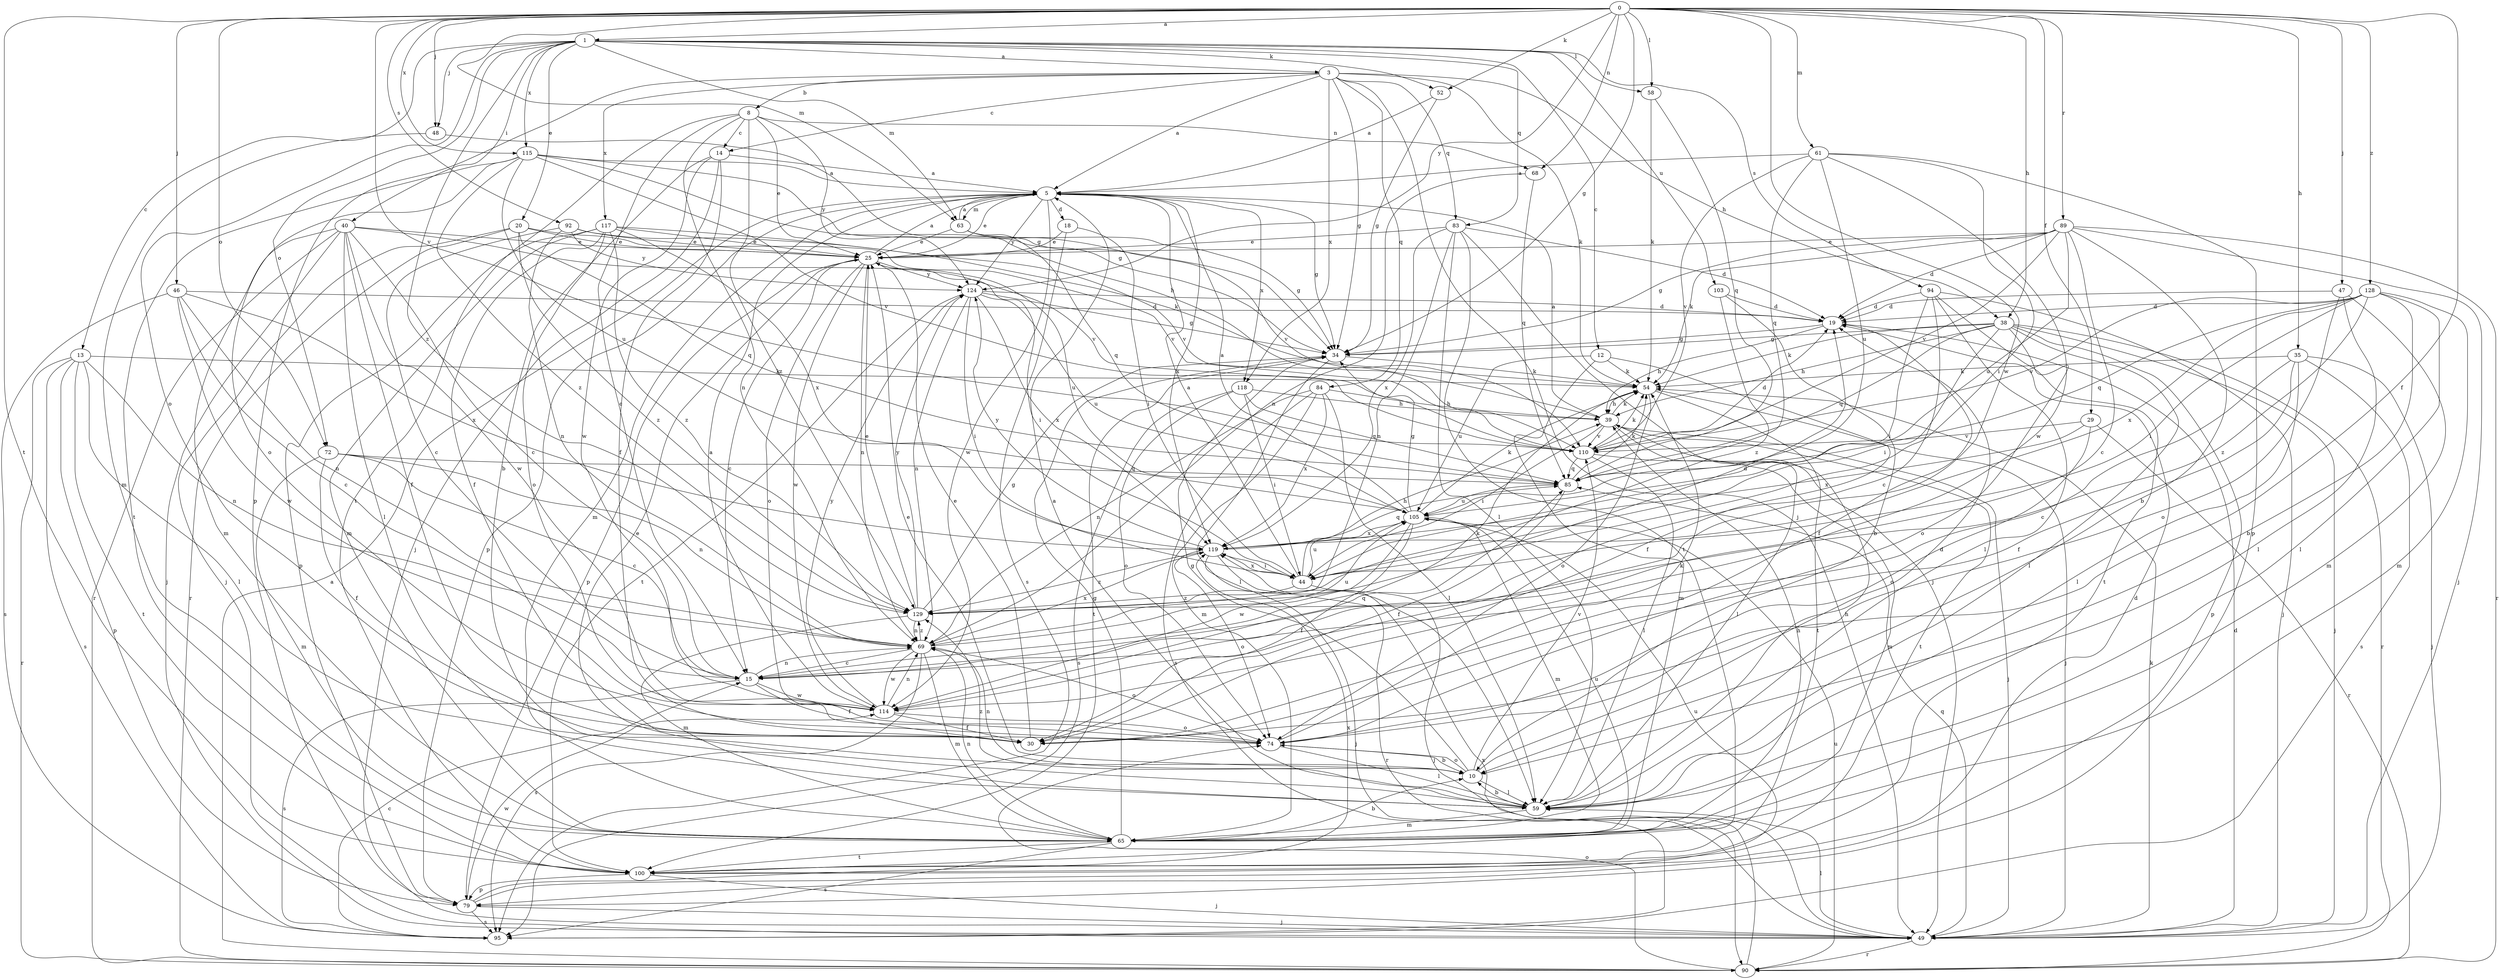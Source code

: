 strict digraph  {
0;
1;
3;
5;
8;
10;
12;
13;
14;
15;
18;
19;
20;
25;
29;
30;
34;
35;
38;
39;
40;
44;
46;
47;
48;
49;
52;
54;
58;
59;
61;
63;
65;
68;
69;
72;
74;
79;
83;
84;
85;
89;
90;
92;
94;
95;
100;
103;
105;
110;
114;
115;
117;
118;
119;
124;
128;
129;
0 -> 1  [label=a];
0 -> 29  [label=f];
0 -> 30  [label=f];
0 -> 34  [label=g];
0 -> 35  [label=h];
0 -> 38  [label=h];
0 -> 46  [label=j];
0 -> 47  [label=j];
0 -> 48  [label=j];
0 -> 52  [label=k];
0 -> 58  [label=l];
0 -> 61  [label=m];
0 -> 63  [label=m];
0 -> 68  [label=n];
0 -> 72  [label=o];
0 -> 89  [label=r];
0 -> 92  [label=s];
0 -> 100  [label=t];
0 -> 110  [label=v];
0 -> 114  [label=w];
0 -> 115  [label=x];
0 -> 124  [label=y];
0 -> 128  [label=z];
1 -> 3  [label=a];
1 -> 12  [label=c];
1 -> 13  [label=c];
1 -> 20  [label=e];
1 -> 40  [label=i];
1 -> 48  [label=j];
1 -> 52  [label=k];
1 -> 58  [label=l];
1 -> 63  [label=m];
1 -> 72  [label=o];
1 -> 74  [label=o];
1 -> 83  [label=q];
1 -> 94  [label=s];
1 -> 103  [label=u];
1 -> 115  [label=x];
1 -> 129  [label=z];
3 -> 5  [label=a];
3 -> 8  [label=b];
3 -> 14  [label=c];
3 -> 34  [label=g];
3 -> 38  [label=h];
3 -> 49  [label=j];
3 -> 54  [label=k];
3 -> 79  [label=p];
3 -> 83  [label=q];
3 -> 84  [label=q];
3 -> 117  [label=x];
3 -> 118  [label=x];
5 -> 18  [label=d];
5 -> 25  [label=e];
5 -> 34  [label=g];
5 -> 63  [label=m];
5 -> 65  [label=m];
5 -> 79  [label=p];
5 -> 114  [label=w];
5 -> 118  [label=x];
5 -> 119  [label=x];
5 -> 124  [label=y];
8 -> 14  [label=c];
8 -> 15  [label=c];
8 -> 25  [label=e];
8 -> 68  [label=n];
8 -> 69  [label=n];
8 -> 100  [label=t];
8 -> 124  [label=y];
8 -> 129  [label=z];
10 -> 19  [label=d];
10 -> 25  [label=e];
10 -> 34  [label=g];
10 -> 59  [label=l];
10 -> 69  [label=n];
10 -> 74  [label=o];
10 -> 110  [label=v];
12 -> 30  [label=f];
12 -> 54  [label=k];
12 -> 65  [label=m];
12 -> 105  [label=u];
13 -> 54  [label=k];
13 -> 59  [label=l];
13 -> 69  [label=n];
13 -> 79  [label=p];
13 -> 90  [label=r];
13 -> 95  [label=s];
13 -> 100  [label=t];
14 -> 5  [label=a];
14 -> 10  [label=b];
14 -> 30  [label=f];
14 -> 49  [label=j];
14 -> 114  [label=w];
15 -> 30  [label=f];
15 -> 54  [label=k];
15 -> 69  [label=n];
15 -> 95  [label=s];
15 -> 114  [label=w];
18 -> 25  [label=e];
18 -> 44  [label=i];
18 -> 95  [label=s];
19 -> 30  [label=f];
19 -> 34  [label=g];
19 -> 39  [label=h];
20 -> 25  [label=e];
20 -> 49  [label=j];
20 -> 85  [label=q];
20 -> 90  [label=r];
20 -> 110  [label=v];
20 -> 129  [label=z];
25 -> 5  [label=a];
25 -> 15  [label=c];
25 -> 44  [label=i];
25 -> 69  [label=n];
25 -> 74  [label=o];
25 -> 79  [label=p];
25 -> 105  [label=u];
25 -> 114  [label=w];
25 -> 124  [label=y];
29 -> 74  [label=o];
29 -> 90  [label=r];
29 -> 110  [label=v];
29 -> 119  [label=x];
30 -> 25  [label=e];
34 -> 54  [label=k];
34 -> 59  [label=l];
34 -> 100  [label=t];
35 -> 15  [label=c];
35 -> 30  [label=f];
35 -> 49  [label=j];
35 -> 54  [label=k];
35 -> 59  [label=l];
35 -> 95  [label=s];
38 -> 34  [label=g];
38 -> 39  [label=h];
38 -> 44  [label=i];
38 -> 49  [label=j];
38 -> 54  [label=k];
38 -> 59  [label=l];
38 -> 74  [label=o];
38 -> 79  [label=p];
38 -> 85  [label=q];
38 -> 90  [label=r];
39 -> 5  [label=a];
39 -> 44  [label=i];
39 -> 49  [label=j];
39 -> 54  [label=k];
39 -> 59  [label=l];
39 -> 100  [label=t];
39 -> 110  [label=v];
40 -> 15  [label=c];
40 -> 25  [label=e];
40 -> 30  [label=f];
40 -> 49  [label=j];
40 -> 59  [label=l];
40 -> 65  [label=m];
40 -> 90  [label=r];
40 -> 110  [label=v];
40 -> 114  [label=w];
44 -> 5  [label=a];
44 -> 39  [label=h];
44 -> 49  [label=j];
44 -> 105  [label=u];
44 -> 119  [label=x];
44 -> 129  [label=z];
46 -> 15  [label=c];
46 -> 19  [label=d];
46 -> 69  [label=n];
46 -> 95  [label=s];
46 -> 114  [label=w];
46 -> 119  [label=x];
47 -> 19  [label=d];
47 -> 59  [label=l];
47 -> 65  [label=m];
47 -> 74  [label=o];
48 -> 34  [label=g];
48 -> 65  [label=m];
49 -> 19  [label=d];
49 -> 54  [label=k];
49 -> 59  [label=l];
49 -> 85  [label=q];
49 -> 90  [label=r];
52 -> 5  [label=a];
52 -> 34  [label=g];
54 -> 39  [label=h];
54 -> 49  [label=j];
54 -> 74  [label=o];
54 -> 100  [label=t];
58 -> 54  [label=k];
58 -> 85  [label=q];
59 -> 5  [label=a];
59 -> 10  [label=b];
59 -> 25  [label=e];
59 -> 39  [label=h];
59 -> 65  [label=m];
59 -> 129  [label=z];
61 -> 5  [label=a];
61 -> 44  [label=i];
61 -> 79  [label=p];
61 -> 85  [label=q];
61 -> 105  [label=u];
61 -> 110  [label=v];
61 -> 114  [label=w];
63 -> 5  [label=a];
63 -> 25  [label=e];
63 -> 34  [label=g];
63 -> 85  [label=q];
63 -> 110  [label=v];
65 -> 10  [label=b];
65 -> 34  [label=g];
65 -> 39  [label=h];
65 -> 69  [label=n];
65 -> 95  [label=s];
65 -> 100  [label=t];
65 -> 105  [label=u];
68 -> 69  [label=n];
68 -> 85  [label=q];
69 -> 15  [label=c];
69 -> 65  [label=m];
69 -> 74  [label=o];
69 -> 95  [label=s];
69 -> 105  [label=u];
69 -> 114  [label=w];
69 -> 119  [label=x];
69 -> 129  [label=z];
72 -> 15  [label=c];
72 -> 30  [label=f];
72 -> 65  [label=m];
72 -> 69  [label=n];
72 -> 85  [label=q];
74 -> 10  [label=b];
74 -> 54  [label=k];
74 -> 59  [label=l];
79 -> 49  [label=j];
79 -> 95  [label=s];
79 -> 105  [label=u];
79 -> 114  [label=w];
79 -> 119  [label=x];
83 -> 19  [label=d];
83 -> 25  [label=e];
83 -> 49  [label=j];
83 -> 59  [label=l];
83 -> 69  [label=n];
83 -> 100  [label=t];
83 -> 119  [label=x];
84 -> 39  [label=h];
84 -> 59  [label=l];
84 -> 65  [label=m];
84 -> 69  [label=n];
84 -> 95  [label=s];
84 -> 119  [label=x];
85 -> 30  [label=f];
85 -> 54  [label=k];
85 -> 105  [label=u];
89 -> 10  [label=b];
89 -> 15  [label=c];
89 -> 19  [label=d];
89 -> 25  [label=e];
89 -> 34  [label=g];
89 -> 49  [label=j];
89 -> 54  [label=k];
89 -> 90  [label=r];
89 -> 105  [label=u];
89 -> 110  [label=v];
90 -> 5  [label=a];
90 -> 74  [label=o];
90 -> 105  [label=u];
90 -> 119  [label=x];
92 -> 15  [label=c];
92 -> 25  [label=e];
92 -> 54  [label=k];
92 -> 69  [label=n];
92 -> 124  [label=y];
94 -> 15  [label=c];
94 -> 19  [label=d];
94 -> 44  [label=i];
94 -> 49  [label=j];
94 -> 59  [label=l];
94 -> 100  [label=t];
95 -> 15  [label=c];
100 -> 19  [label=d];
100 -> 49  [label=j];
100 -> 79  [label=p];
103 -> 10  [label=b];
103 -> 19  [label=d];
103 -> 129  [label=z];
105 -> 5  [label=a];
105 -> 30  [label=f];
105 -> 34  [label=g];
105 -> 54  [label=k];
105 -> 65  [label=m];
105 -> 114  [label=w];
105 -> 119  [label=x];
110 -> 19  [label=d];
110 -> 54  [label=k];
110 -> 59  [label=l];
110 -> 65  [label=m];
110 -> 85  [label=q];
114 -> 5  [label=a];
114 -> 30  [label=f];
114 -> 69  [label=n];
114 -> 74  [label=o];
114 -> 85  [label=q];
114 -> 124  [label=y];
115 -> 5  [label=a];
115 -> 34  [label=g];
115 -> 39  [label=h];
115 -> 74  [label=o];
115 -> 100  [label=t];
115 -> 105  [label=u];
115 -> 110  [label=v];
115 -> 129  [label=z];
117 -> 25  [label=e];
117 -> 30  [label=f];
117 -> 65  [label=m];
117 -> 74  [label=o];
117 -> 79  [label=p];
117 -> 110  [label=v];
117 -> 119  [label=x];
117 -> 129  [label=z];
118 -> 39  [label=h];
118 -> 44  [label=i];
118 -> 74  [label=o];
118 -> 85  [label=q];
118 -> 95  [label=s];
119 -> 44  [label=i];
119 -> 49  [label=j];
119 -> 74  [label=o];
119 -> 85  [label=q];
119 -> 90  [label=r];
119 -> 124  [label=y];
119 -> 129  [label=z];
124 -> 19  [label=d];
124 -> 34  [label=g];
124 -> 44  [label=i];
124 -> 69  [label=n];
124 -> 100  [label=t];
124 -> 105  [label=u];
124 -> 119  [label=x];
128 -> 10  [label=b];
128 -> 19  [label=d];
128 -> 44  [label=i];
128 -> 59  [label=l];
128 -> 65  [label=m];
128 -> 85  [label=q];
128 -> 110  [label=v];
128 -> 119  [label=x];
128 -> 129  [label=z];
129 -> 19  [label=d];
129 -> 25  [label=e];
129 -> 34  [label=g];
129 -> 65  [label=m];
129 -> 69  [label=n];
129 -> 124  [label=y];
}

